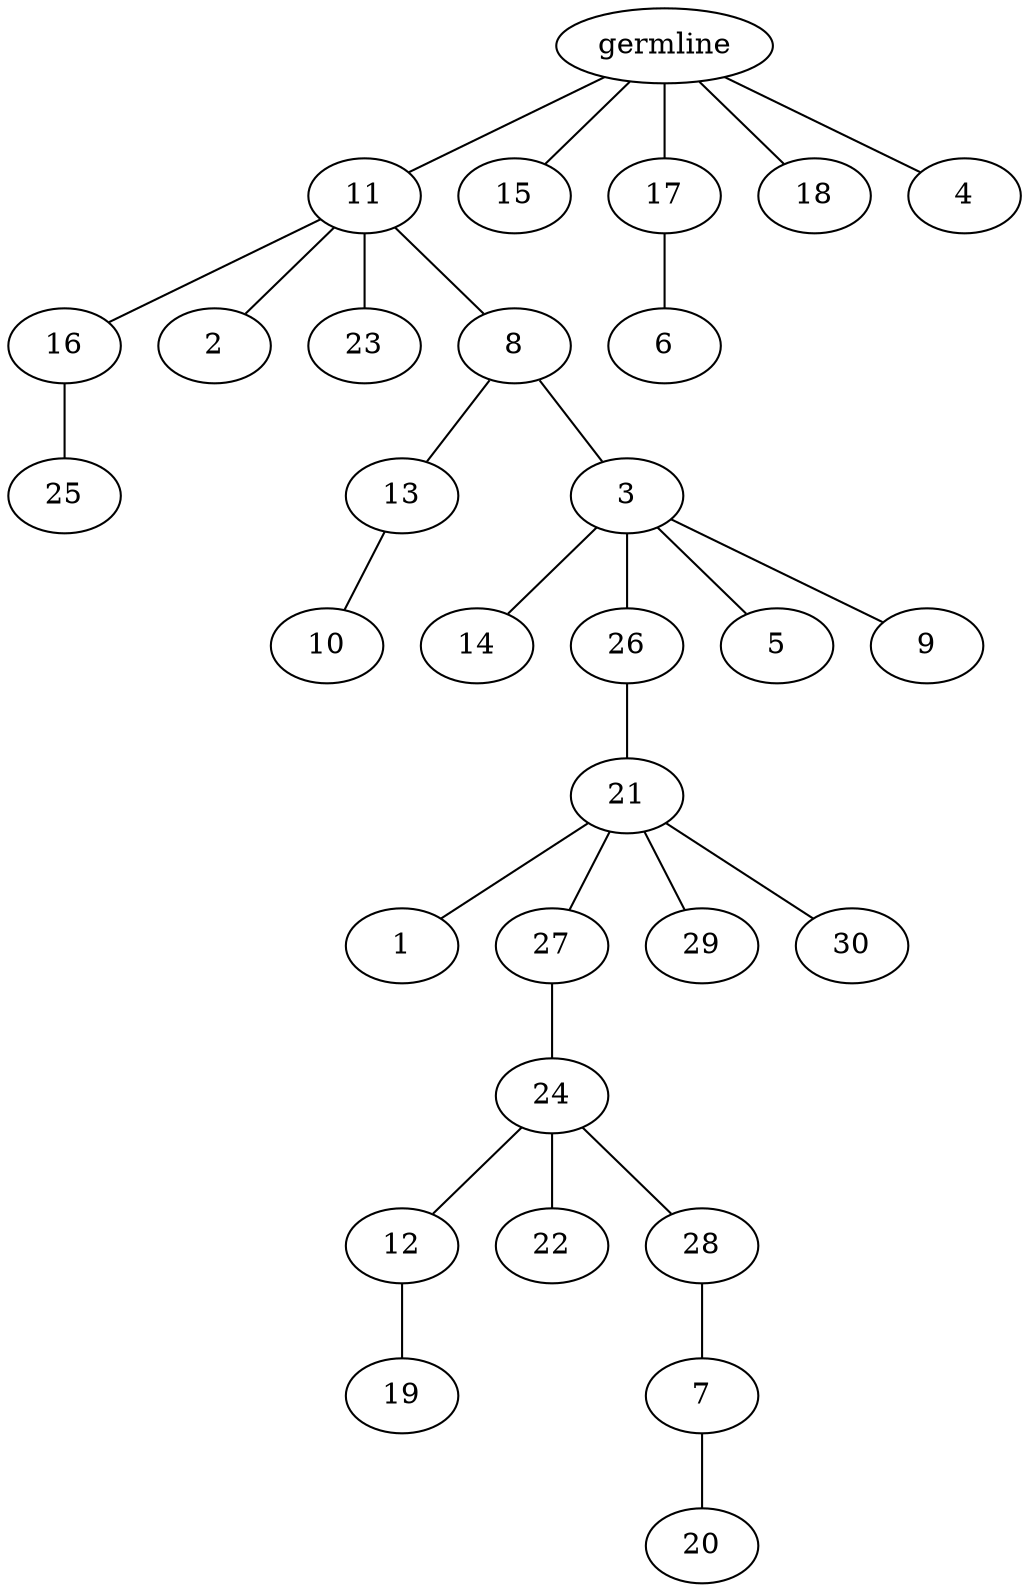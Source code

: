 graph tree {
    "140460537486496" [label="germline"];
    "140460527067920" [label="11"];
    "140460527068832" [label="16"];
    "140460527070704" [label="25"];
    "140460527069744" [label="2"];
    "140460527068880" [label="23"];
    "140460527067728" [label="8"];
    "140460535088032" [label="13"];
    "140460535090960" [label="10"];
    "140460535089664" [label="3"];
    "140460535090720" [label="14"];
    "140460535087456" [label="26"];
    "140460535088368" [label="21"];
    "140460535088512" [label="1"];
    "140460535090576" [label="27"];
    "140460535089568" [label="24"];
    "140460535090816" [label="12"];
    "140460535088080" [label="19"];
    "140460535089040" [label="22"];
    "140460535089712" [label="28"];
    "140460532379952" [label="7"];
    "140460537485056" [label="20"];
    "140460535091056" [label="29"];
    "140460535088800" [label="30"];
    "140460535088896" [label="5"];
    "140460535088656" [label="9"];
    "140460527067632" [label="15"];
    "140460535090480" [label="17"];
    "140460535089328" [label="6"];
    "140460535088752" [label="18"];
    "140460535088560" [label="4"];
    "140460537486496" -- "140460527067920";
    "140460537486496" -- "140460527067632";
    "140460537486496" -- "140460535090480";
    "140460537486496" -- "140460535088752";
    "140460537486496" -- "140460535088560";
    "140460527067920" -- "140460527068832";
    "140460527067920" -- "140460527069744";
    "140460527067920" -- "140460527068880";
    "140460527067920" -- "140460527067728";
    "140460527068832" -- "140460527070704";
    "140460527067728" -- "140460535088032";
    "140460527067728" -- "140460535089664";
    "140460535088032" -- "140460535090960";
    "140460535089664" -- "140460535090720";
    "140460535089664" -- "140460535087456";
    "140460535089664" -- "140460535088896";
    "140460535089664" -- "140460535088656";
    "140460535087456" -- "140460535088368";
    "140460535088368" -- "140460535088512";
    "140460535088368" -- "140460535090576";
    "140460535088368" -- "140460535091056";
    "140460535088368" -- "140460535088800";
    "140460535090576" -- "140460535089568";
    "140460535089568" -- "140460535090816";
    "140460535089568" -- "140460535089040";
    "140460535089568" -- "140460535089712";
    "140460535090816" -- "140460535088080";
    "140460535089712" -- "140460532379952";
    "140460532379952" -- "140460537485056";
    "140460535090480" -- "140460535089328";
}

